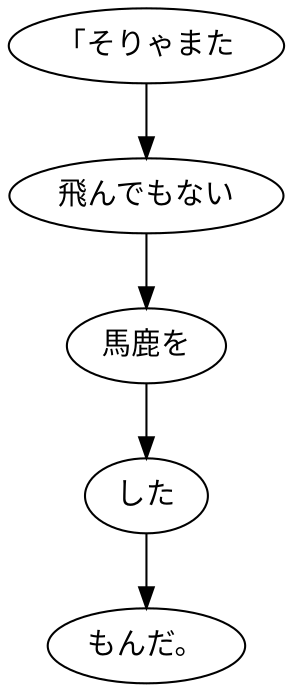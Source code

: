 digraph graph7320 {
	node0 [label="「そりゃまた"];
	node1 [label="飛んでもない"];
	node2 [label="馬鹿を"];
	node3 [label="した"];
	node4 [label="もんだ。"];
	node0 -> node1;
	node1 -> node2;
	node2 -> node3;
	node3 -> node4;
}
